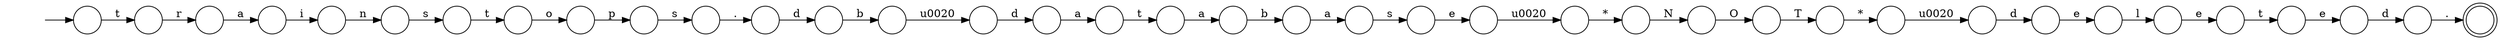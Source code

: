 digraph Automaton {
  rankdir = LR;
  0 [shape=circle,label=""];
  0 -> 25 [label="d"]
  1 [shape=circle,label=""];
  1 -> 11 [label="*"]
  2 [shape=circle,label=""];
  2 -> 10 [label="s"]
  3 [shape=circle,label=""];
  3 -> 36 [label="e"]
  4 [shape=circle,label=""];
  4 -> 19 [label="r"]
  5 [shape=circle,label=""];
  5 -> 9 [label="s"]
  6 [shape=circle,label=""];
  6 -> 5 [label="p"]
  7 [shape=circle,label=""];
  7 -> 27 [label="i"]
  8 [shape=circle,label=""];
  8 -> 20 [label="s"]
  9 [shape=circle,label=""];
  9 -> 16 [label="."]
  10 [shape=circle,label=""];
  10 -> 21 [label="t"]
  11 [shape=circle,label=""];
  11 -> 13 [label="N"]
  12 [shape=circle,label=""];
  12 -> 18 [label="\u0020"]
  13 [shape=circle,label=""];
  13 -> 31 [label="O"]
  14 [shape=circle,label=""];
  14 -> 0 [label="\u0020"]
  15 [shape=circle,label=""];
  15 -> 23 [label="t"]
  16 [shape=circle,label=""];
  16 -> 17 [label="d"]
  17 [shape=circle,label=""];
  17 -> 12 [label="b"]
  18 [shape=circle,label=""];
  18 -> 34 [label="d"]
  19 [shape=circle,label=""];
  19 -> 7 [label="a"]
  20 [shape=circle,label=""];
  20 -> 33 [label="e"]
  21 [shape=circle,label=""];
  21 -> 6 [label="o"]
  22 [shape=doublecircle,label=""];
  23 [shape=circle,label=""];
  23 -> 28 [label="a"]
  24 [shape=circle,label=""];
  24 -> 3 [label="l"]
  25 [shape=circle,label=""];
  25 -> 24 [label="e"]
  26 [shape=circle,label=""];
  26 -> 29 [label="d"]
  27 [shape=circle,label=""];
  27 -> 2 [label="n"]
  28 [shape=circle,label=""];
  28 -> 30 [label="b"]
  29 [shape=circle,label=""];
  29 -> 22 [label="."]
  30 [shape=circle,label=""];
  30 -> 8 [label="a"]
  31 [shape=circle,label=""];
  31 -> 37 [label="T"]
  32 [shape=circle,label=""];
  initial [shape=plaintext,label=""];
  initial -> 32
  32 -> 4 [label="t"]
  33 [shape=circle,label=""];
  33 -> 1 [label="\u0020"]
  34 [shape=circle,label=""];
  34 -> 15 [label="a"]
  35 [shape=circle,label=""];
  35 -> 26 [label="e"]
  36 [shape=circle,label=""];
  36 -> 35 [label="t"]
  37 [shape=circle,label=""];
  37 -> 14 [label="*"]
}
